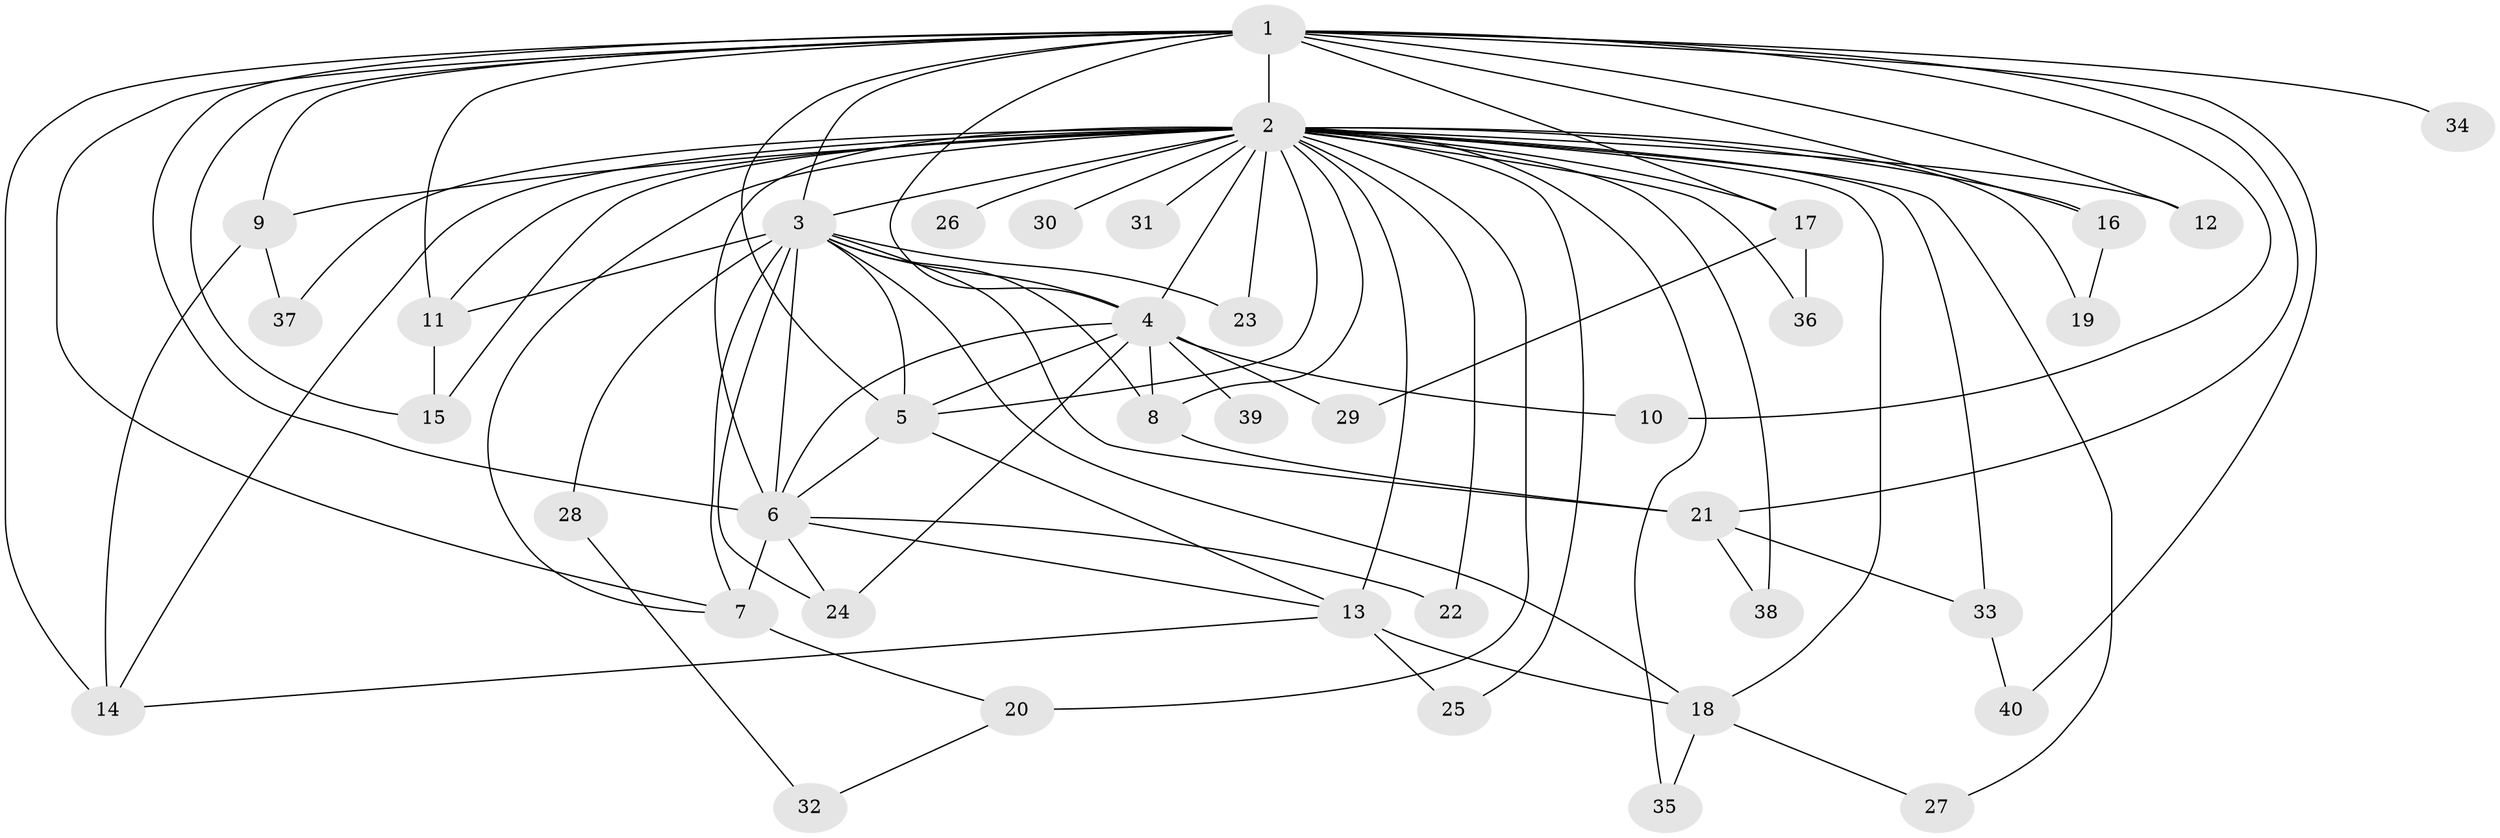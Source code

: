 // original degree distribution, {16: 0.025, 21: 0.0125, 13: 0.0125, 17: 0.0375, 18: 0.0125, 24: 0.0125, 30: 0.0125, 2: 0.5375, 3: 0.225, 4: 0.075, 5: 0.025, 7: 0.0125}
// Generated by graph-tools (version 1.1) at 2025/34/03/09/25 02:34:51]
// undirected, 40 vertices, 88 edges
graph export_dot {
graph [start="1"]
  node [color=gray90,style=filled];
  1;
  2;
  3;
  4;
  5;
  6;
  7;
  8;
  9;
  10;
  11;
  12;
  13;
  14;
  15;
  16;
  17;
  18;
  19;
  20;
  21;
  22;
  23;
  24;
  25;
  26;
  27;
  28;
  29;
  30;
  31;
  32;
  33;
  34;
  35;
  36;
  37;
  38;
  39;
  40;
  1 -- 2 [weight=8.0];
  1 -- 3 [weight=4.0];
  1 -- 4 [weight=2.0];
  1 -- 5 [weight=3.0];
  1 -- 6 [weight=2.0];
  1 -- 7 [weight=1.0];
  1 -- 9 [weight=1.0];
  1 -- 10 [weight=1.0];
  1 -- 11 [weight=1.0];
  1 -- 12 [weight=1.0];
  1 -- 14 [weight=1.0];
  1 -- 15 [weight=1.0];
  1 -- 16 [weight=1.0];
  1 -- 17 [weight=1.0];
  1 -- 21 [weight=2.0];
  1 -- 34 [weight=2.0];
  1 -- 40 [weight=1.0];
  2 -- 3 [weight=7.0];
  2 -- 4 [weight=4.0];
  2 -- 5 [weight=14.0];
  2 -- 6 [weight=4.0];
  2 -- 7 [weight=1.0];
  2 -- 8 [weight=1.0];
  2 -- 9 [weight=3.0];
  2 -- 11 [weight=1.0];
  2 -- 12 [weight=1.0];
  2 -- 13 [weight=3.0];
  2 -- 14 [weight=1.0];
  2 -- 15 [weight=1.0];
  2 -- 16 [weight=1.0];
  2 -- 17 [weight=1.0];
  2 -- 18 [weight=2.0];
  2 -- 19 [weight=1.0];
  2 -- 20 [weight=2.0];
  2 -- 22 [weight=2.0];
  2 -- 23 [weight=2.0];
  2 -- 25 [weight=1.0];
  2 -- 26 [weight=1.0];
  2 -- 27 [weight=1.0];
  2 -- 30 [weight=1.0];
  2 -- 31 [weight=1.0];
  2 -- 33 [weight=1.0];
  2 -- 35 [weight=1.0];
  2 -- 36 [weight=1.0];
  2 -- 37 [weight=1.0];
  2 -- 38 [weight=1.0];
  3 -- 4 [weight=3.0];
  3 -- 5 [weight=2.0];
  3 -- 6 [weight=2.0];
  3 -- 7 [weight=1.0];
  3 -- 8 [weight=1.0];
  3 -- 11 [weight=1.0];
  3 -- 18 [weight=3.0];
  3 -- 21 [weight=1.0];
  3 -- 23 [weight=1.0];
  3 -- 24 [weight=1.0];
  3 -- 28 [weight=1.0];
  4 -- 5 [weight=1.0];
  4 -- 6 [weight=1.0];
  4 -- 8 [weight=1.0];
  4 -- 10 [weight=1.0];
  4 -- 24 [weight=1.0];
  4 -- 29 [weight=1.0];
  4 -- 39 [weight=1.0];
  5 -- 6 [weight=2.0];
  5 -- 13 [weight=1.0];
  6 -- 7 [weight=3.0];
  6 -- 13 [weight=1.0];
  6 -- 22 [weight=2.0];
  6 -- 24 [weight=1.0];
  7 -- 20 [weight=1.0];
  8 -- 21 [weight=1.0];
  9 -- 14 [weight=1.0];
  9 -- 37 [weight=1.0];
  11 -- 15 [weight=1.0];
  13 -- 14 [weight=1.0];
  13 -- 18 [weight=1.0];
  13 -- 25 [weight=1.0];
  16 -- 19 [weight=1.0];
  17 -- 29 [weight=1.0];
  17 -- 36 [weight=1.0];
  18 -- 27 [weight=1.0];
  18 -- 35 [weight=1.0];
  20 -- 32 [weight=1.0];
  21 -- 33 [weight=1.0];
  21 -- 38 [weight=1.0];
  28 -- 32 [weight=1.0];
  33 -- 40 [weight=1.0];
}
